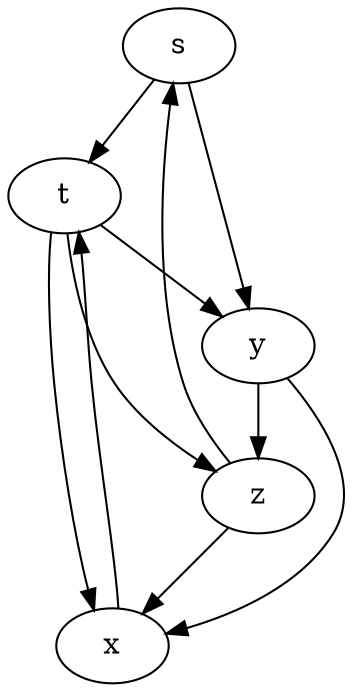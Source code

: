 digraph NEG {
s -> t[weight=6]
s -> y[weight=7]
t -> x[weight=5]
t -> y[weight=8]
t -> z[weight="-4"]
x -> t[weight="-2"]
y -> x[weight="-3"]
y -> z[weight=9]
z -> s[weight=2]
z -> x[weight=5]
}
